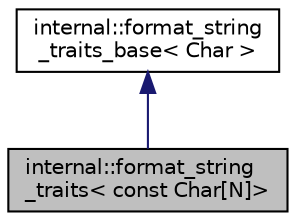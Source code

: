 digraph "internal::format_string_traits&lt; const Char[N]&gt;"
{
  edge [fontname="Helvetica",fontsize="10",labelfontname="Helvetica",labelfontsize="10"];
  node [fontname="Helvetica",fontsize="10",shape=record];
  Node1 [label="internal::format_string\l_traits\< const Char[N]\>",height=0.2,width=0.4,color="black", fillcolor="grey75", style="filled" fontcolor="black"];
  Node2 -> Node1 [dir="back",color="midnightblue",fontsize="10",style="solid",fontname="Helvetica"];
  Node2 [label="internal::format_string\l_traits_base\< Char \>",height=0.2,width=0.4,color="black", fillcolor="white", style="filled",URL="$structinternal_1_1format__string__traits__base.html"];
}
